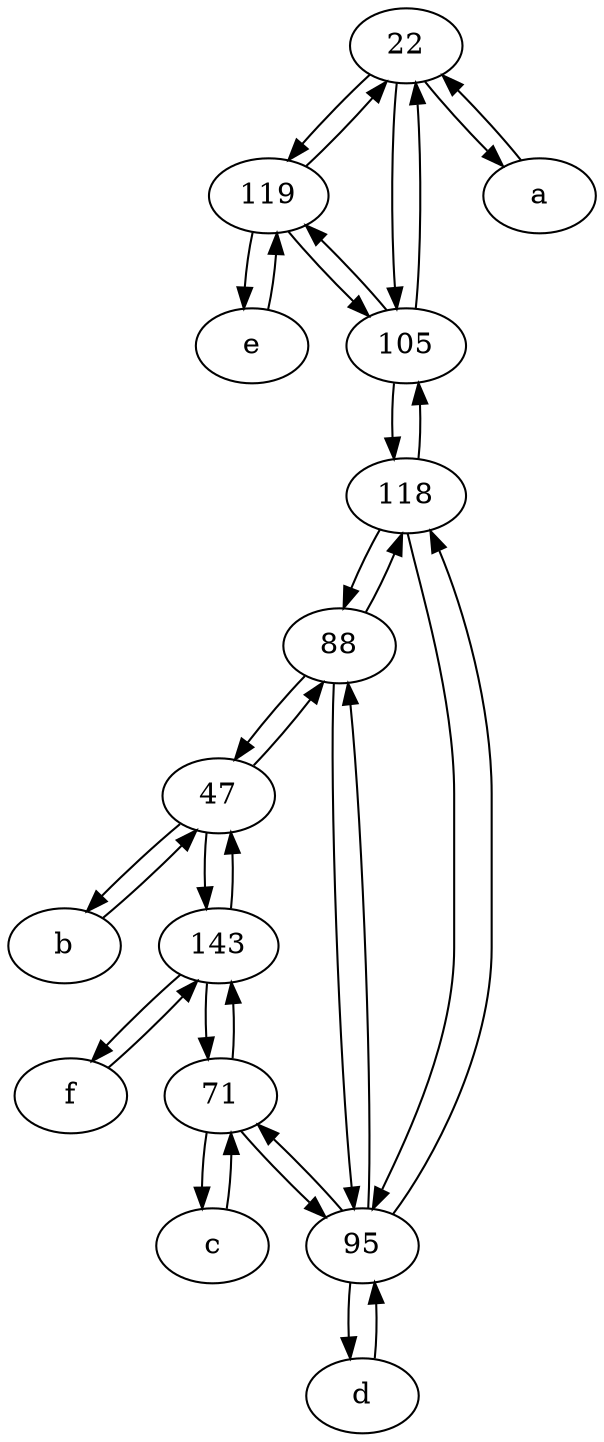 digraph  {
	22;
	47;
	119;
	d [pos="20,30!"];
	e [pos="30,50!"];
	b [pos="50,20!"];
	88;
	105;
	95;
	f [pos="15,45!"];
	a [pos="40,10!"];
	c [pos="20,10!"];
	71;
	143;
	118;
	95 -> 71;
	88 -> 118;
	118 -> 95;
	47 -> 88;
	143 -> 71;
	118 -> 88;
	88 -> 95;
	118 -> 105;
	b -> 47;
	d -> 95;
	22 -> a;
	e -> 119;
	95 -> d;
	95 -> 118;
	143 -> 47;
	f -> 143;
	88 -> 47;
	119 -> e;
	a -> 22;
	71 -> 143;
	71 -> c;
	119 -> 105;
	47 -> 143;
	47 -> b;
	95 -> 88;
	143 -> f;
	105 -> 119;
	119 -> 22;
	105 -> 118;
	22 -> 105;
	105 -> 22;
	c -> 71;
	71 -> 95;
	22 -> 119;

	}